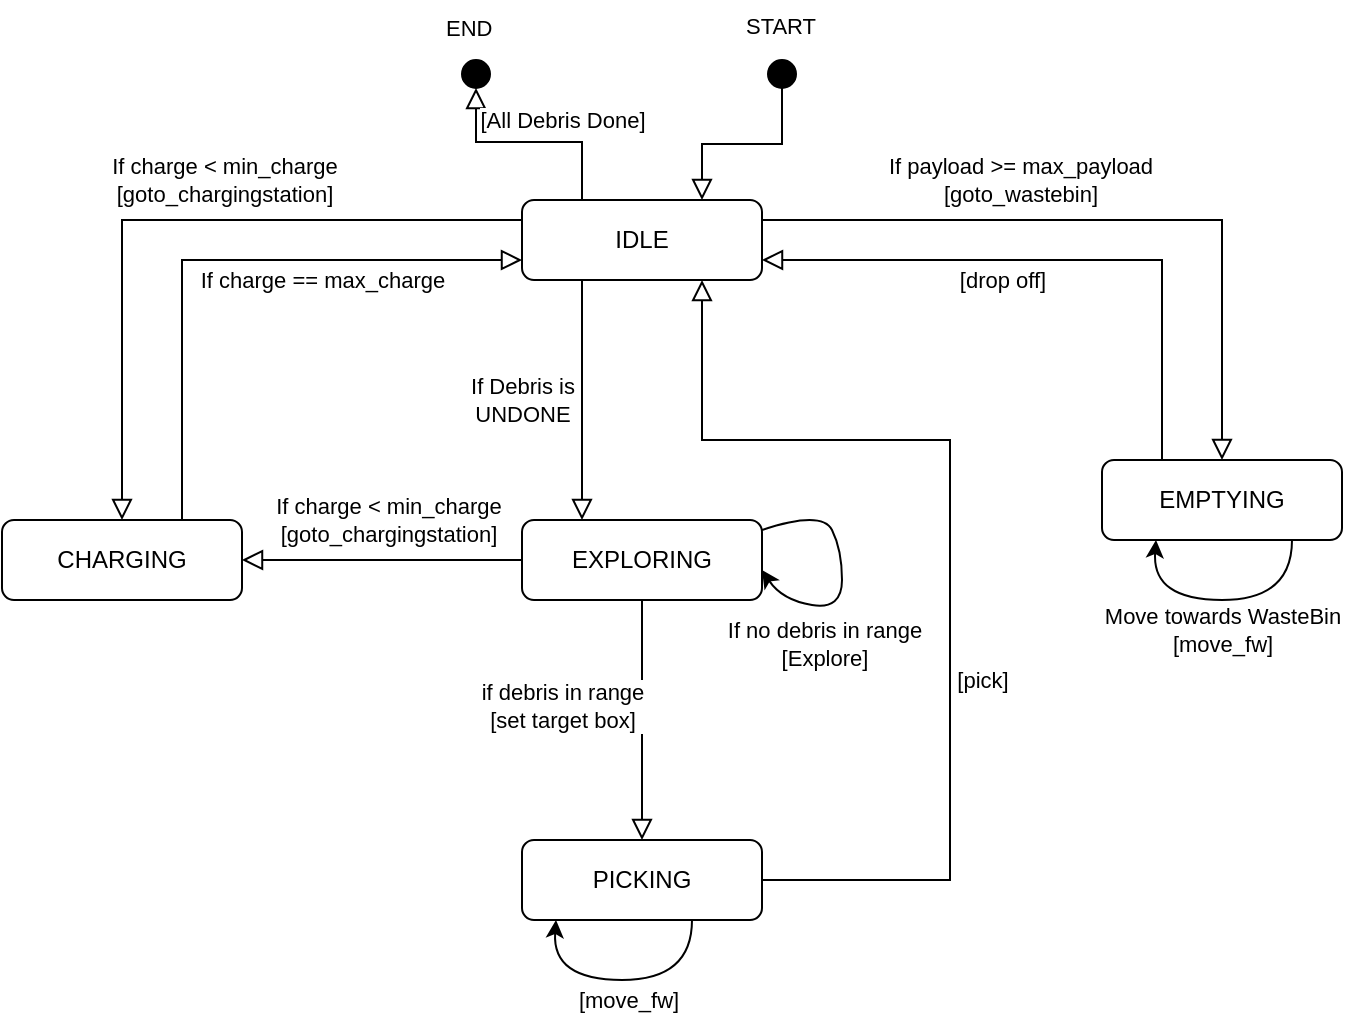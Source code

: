 <mxfile version="22.1.2" type="device">
  <diagram id="C5RBs43oDa-KdzZeNtuy" name="Page-1">
    <mxGraphModel dx="1465" dy="779" grid="1" gridSize="10" guides="1" tooltips="1" connect="1" arrows="1" fold="1" page="1" pageScale="1" pageWidth="827" pageHeight="1169" math="0" shadow="0">
      <root>
        <mxCell id="WIyWlLk6GJQsqaUBKTNV-0" />
        <mxCell id="WIyWlLk6GJQsqaUBKTNV-1" parent="WIyWlLk6GJQsqaUBKTNV-0" />
        <mxCell id="WIyWlLk6GJQsqaUBKTNV-2" value="" style="rounded=0;html=1;jettySize=auto;orthogonalLoop=1;fontSize=11;endArrow=block;endFill=0;endSize=8;strokeWidth=1;shadow=0;labelBackgroundColor=none;edgeStyle=orthogonalEdgeStyle;entryX=0.25;entryY=0;entryDx=0;entryDy=0;exitX=0.25;exitY=1;exitDx=0;exitDy=0;" parent="WIyWlLk6GJQsqaUBKTNV-1" source="WIyWlLk6GJQsqaUBKTNV-3" target="U9-B9P4qysD5KpSoakOl-0" edge="1">
          <mxGeometry relative="1" as="geometry">
            <mxPoint x="380" y="210" as="targetPoint" />
          </mxGeometry>
        </mxCell>
        <mxCell id="U9-B9P4qysD5KpSoakOl-43" value="If Debris is &lt;br&gt;UNDONE" style="edgeLabel;html=1;align=center;verticalAlign=middle;resizable=0;points=[];" vertex="1" connectable="0" parent="WIyWlLk6GJQsqaUBKTNV-2">
          <mxGeometry x="-0.098" relative="1" as="geometry">
            <mxPoint x="-30" y="6" as="offset" />
          </mxGeometry>
        </mxCell>
        <mxCell id="WIyWlLk6GJQsqaUBKTNV-3" value="IDLE" style="rounded=1;whiteSpace=wrap;html=1;fontSize=12;glass=0;strokeWidth=1;shadow=0;" parent="WIyWlLk6GJQsqaUBKTNV-1" vertex="1">
          <mxGeometry x="320" y="130" width="120" height="40" as="geometry" />
        </mxCell>
        <mxCell id="WIyWlLk6GJQsqaUBKTNV-7" value="EMPTYING" style="rounded=1;whiteSpace=wrap;html=1;fontSize=12;glass=0;strokeWidth=1;shadow=0;" parent="WIyWlLk6GJQsqaUBKTNV-1" vertex="1">
          <mxGeometry x="610" y="260" width="120" height="40" as="geometry" />
        </mxCell>
        <mxCell id="WIyWlLk6GJQsqaUBKTNV-11" value="CHARGING" style="rounded=1;whiteSpace=wrap;html=1;fontSize=12;glass=0;strokeWidth=1;shadow=0;" parent="WIyWlLk6GJQsqaUBKTNV-1" vertex="1">
          <mxGeometry x="60" y="290" width="120" height="40" as="geometry" />
        </mxCell>
        <mxCell id="WIyWlLk6GJQsqaUBKTNV-12" value="PICKING" style="rounded=1;whiteSpace=wrap;html=1;fontSize=12;glass=0;strokeWidth=1;shadow=0;" parent="WIyWlLk6GJQsqaUBKTNV-1" vertex="1">
          <mxGeometry x="320" y="450" width="120" height="40" as="geometry" />
        </mxCell>
        <mxCell id="wmYsLaeAZLfZt8CQI-y1-0" value="" style="ellipse;whiteSpace=wrap;html=1;aspect=fixed;fillColor=#000000;" parent="WIyWlLk6GJQsqaUBKTNV-1" vertex="1">
          <mxGeometry x="443" y="60" width="14" height="14" as="geometry" />
        </mxCell>
        <mxCell id="U9-B9P4qysD5KpSoakOl-0" value="EXPLORING" style="rounded=1;whiteSpace=wrap;html=1;fontSize=12;glass=0;strokeWidth=1;shadow=0;" vertex="1" parent="WIyWlLk6GJQsqaUBKTNV-1">
          <mxGeometry x="320" y="290" width="120" height="40" as="geometry" />
        </mxCell>
        <mxCell id="U9-B9P4qysD5KpSoakOl-2" value="" style="rounded=0;html=1;jettySize=auto;orthogonalLoop=1;fontSize=11;endArrow=block;endFill=0;endSize=8;strokeWidth=1;shadow=0;labelBackgroundColor=none;edgeStyle=orthogonalEdgeStyle;entryX=0.75;entryY=0;entryDx=0;entryDy=0;exitX=0.5;exitY=1;exitDx=0;exitDy=0;" edge="1" parent="WIyWlLk6GJQsqaUBKTNV-1" source="wmYsLaeAZLfZt8CQI-y1-0" target="WIyWlLk6GJQsqaUBKTNV-3">
          <mxGeometry relative="1" as="geometry">
            <mxPoint x="440" y="60" as="sourcePoint" />
            <mxPoint x="440" y="120" as="targetPoint" />
          </mxGeometry>
        </mxCell>
        <mxCell id="U9-B9P4qysD5KpSoakOl-3" value="" style="rounded=0;html=1;jettySize=auto;orthogonalLoop=1;fontSize=11;endArrow=block;endFill=0;endSize=8;strokeWidth=1;shadow=0;labelBackgroundColor=none;edgeStyle=orthogonalEdgeStyle;entryX=0.5;entryY=0;entryDx=0;entryDy=0;exitX=0.5;exitY=1;exitDx=0;exitDy=0;" edge="1" parent="WIyWlLk6GJQsqaUBKTNV-1" source="U9-B9P4qysD5KpSoakOl-0" target="WIyWlLk6GJQsqaUBKTNV-12">
          <mxGeometry relative="1" as="geometry">
            <mxPoint x="460" y="300" as="sourcePoint" />
            <mxPoint x="460" y="390" as="targetPoint" />
          </mxGeometry>
        </mxCell>
        <mxCell id="U9-B9P4qysD5KpSoakOl-24" value="if debris in range&lt;br&gt;[set target box]" style="edgeLabel;html=1;align=center;verticalAlign=middle;resizable=0;points=[];" vertex="1" connectable="0" parent="U9-B9P4qysD5KpSoakOl-3">
          <mxGeometry x="-0.115" y="-4" relative="1" as="geometry">
            <mxPoint x="-36" as="offset" />
          </mxGeometry>
        </mxCell>
        <mxCell id="U9-B9P4qysD5KpSoakOl-4" value="" style="rounded=0;html=1;jettySize=auto;orthogonalLoop=1;fontSize=11;endArrow=block;endFill=0;endSize=8;strokeWidth=1;shadow=0;labelBackgroundColor=none;edgeStyle=orthogonalEdgeStyle;entryX=0.5;entryY=0;entryDx=0;entryDy=0;exitX=1;exitY=0.25;exitDx=0;exitDy=0;" edge="1" parent="WIyWlLk6GJQsqaUBKTNV-1" source="WIyWlLk6GJQsqaUBKTNV-3" target="WIyWlLk6GJQsqaUBKTNV-7">
          <mxGeometry relative="1" as="geometry">
            <mxPoint x="620" y="140" as="sourcePoint" />
            <mxPoint x="620" y="196" as="targetPoint" />
          </mxGeometry>
        </mxCell>
        <mxCell id="U9-B9P4qysD5KpSoakOl-18" value="If payload &amp;gt;= max_payload&lt;br&gt;[goto_wastebin]" style="edgeLabel;html=1;align=center;verticalAlign=middle;resizable=0;points=[];" vertex="1" connectable="0" parent="U9-B9P4qysD5KpSoakOl-4">
          <mxGeometry x="-0.263" y="2" relative="1" as="geometry">
            <mxPoint y="-18" as="offset" />
          </mxGeometry>
        </mxCell>
        <mxCell id="U9-B9P4qysD5KpSoakOl-7" value="" style="rounded=0;html=1;jettySize=auto;orthogonalLoop=1;fontSize=11;endArrow=block;endFill=0;endSize=8;strokeWidth=1;shadow=0;labelBackgroundColor=none;edgeStyle=orthogonalEdgeStyle;entryX=0.5;entryY=0;entryDx=0;entryDy=0;exitX=0;exitY=0.25;exitDx=0;exitDy=0;" edge="1" parent="WIyWlLk6GJQsqaUBKTNV-1" source="WIyWlLk6GJQsqaUBKTNV-3" target="WIyWlLk6GJQsqaUBKTNV-11">
          <mxGeometry relative="1" as="geometry">
            <mxPoint x="260" y="130" as="sourcePoint" />
            <mxPoint x="290" y="250" as="targetPoint" />
          </mxGeometry>
        </mxCell>
        <mxCell id="U9-B9P4qysD5KpSoakOl-27" value="If charge &amp;lt; min_charge&lt;br&gt;[goto_chargingstation]" style="edgeLabel;html=1;align=center;verticalAlign=middle;resizable=0;points=[];" vertex="1" connectable="0" parent="U9-B9P4qysD5KpSoakOl-7">
          <mxGeometry x="-0.058" y="1" relative="1" as="geometry">
            <mxPoint x="16" y="-21" as="offset" />
          </mxGeometry>
        </mxCell>
        <mxCell id="U9-B9P4qysD5KpSoakOl-8" value="" style="rounded=0;html=1;jettySize=auto;orthogonalLoop=1;fontSize=11;endArrow=block;endFill=0;endSize=8;strokeWidth=1;shadow=0;labelBackgroundColor=none;edgeStyle=orthogonalEdgeStyle;entryX=1;entryY=0.75;entryDx=0;entryDy=0;exitX=0.25;exitY=0;exitDx=0;exitDy=0;" edge="1" parent="WIyWlLk6GJQsqaUBKTNV-1" source="WIyWlLk6GJQsqaUBKTNV-7" target="WIyWlLk6GJQsqaUBKTNV-3">
          <mxGeometry relative="1" as="geometry">
            <mxPoint x="590" y="180" as="sourcePoint" />
            <mxPoint x="780" y="300" as="targetPoint" />
          </mxGeometry>
        </mxCell>
        <mxCell id="U9-B9P4qysD5KpSoakOl-20" value="[drop off]" style="edgeLabel;html=1;align=center;verticalAlign=middle;resizable=0;points=[];" vertex="1" connectable="0" parent="U9-B9P4qysD5KpSoakOl-8">
          <mxGeometry x="0.26" y="2" relative="1" as="geometry">
            <mxPoint x="9" y="8" as="offset" />
          </mxGeometry>
        </mxCell>
        <mxCell id="U9-B9P4qysD5KpSoakOl-10" value="" style="rounded=0;html=1;jettySize=auto;orthogonalLoop=1;fontSize=11;endArrow=block;endFill=0;endSize=8;strokeWidth=1;shadow=0;labelBackgroundColor=none;edgeStyle=orthogonalEdgeStyle;entryX=1;entryY=0.5;entryDx=0;entryDy=0;exitX=0;exitY=0.5;exitDx=0;exitDy=0;" edge="1" parent="WIyWlLk6GJQsqaUBKTNV-1" source="U9-B9P4qysD5KpSoakOl-0" target="WIyWlLk6GJQsqaUBKTNV-11">
          <mxGeometry relative="1" as="geometry">
            <mxPoint x="80" y="380" as="sourcePoint" />
            <mxPoint x="270" y="500" as="targetPoint" />
            <Array as="points">
              <mxPoint x="270" y="310" />
              <mxPoint x="270" y="310" />
            </Array>
          </mxGeometry>
        </mxCell>
        <mxCell id="U9-B9P4qysD5KpSoakOl-31" value="If charge &amp;lt; min_charge&lt;br style=&quot;border-color: var(--border-color);&quot;&gt;[goto_chargingstation]" style="edgeLabel;html=1;align=center;verticalAlign=middle;resizable=0;points=[];" vertex="1" connectable="0" parent="U9-B9P4qysD5KpSoakOl-10">
          <mxGeometry x="-0.274" y="-3" relative="1" as="geometry">
            <mxPoint x="-16" y="-17" as="offset" />
          </mxGeometry>
        </mxCell>
        <mxCell id="U9-B9P4qysD5KpSoakOl-13" value="" style="rounded=0;html=1;jettySize=auto;orthogonalLoop=1;fontSize=11;endArrow=block;endFill=0;endSize=8;strokeWidth=1;shadow=0;labelBackgroundColor=none;edgeStyle=orthogonalEdgeStyle;entryX=0;entryY=0.75;entryDx=0;entryDy=0;exitX=0.75;exitY=0;exitDx=0;exitDy=0;" edge="1" parent="WIyWlLk6GJQsqaUBKTNV-1" source="WIyWlLk6GJQsqaUBKTNV-11" target="WIyWlLk6GJQsqaUBKTNV-3">
          <mxGeometry relative="1" as="geometry">
            <mxPoint x="300" y="360" as="sourcePoint" />
            <mxPoint x="110" y="480" as="targetPoint" />
          </mxGeometry>
        </mxCell>
        <mxCell id="U9-B9P4qysD5KpSoakOl-28" value="If charge == max_charge" style="edgeLabel;html=1;align=center;verticalAlign=middle;resizable=0;points=[];" vertex="1" connectable="0" parent="U9-B9P4qysD5KpSoakOl-13">
          <mxGeometry x="0.015" relative="1" as="geometry">
            <mxPoint x="48" y="10" as="offset" />
          </mxGeometry>
        </mxCell>
        <mxCell id="U9-B9P4qysD5KpSoakOl-15" value="" style="rounded=0;html=1;jettySize=auto;orthogonalLoop=1;fontSize=11;endArrow=block;endFill=0;endSize=8;strokeWidth=1;shadow=0;labelBackgroundColor=none;edgeStyle=orthogonalEdgeStyle;entryX=0.75;entryY=1;entryDx=0;entryDy=0;exitX=1;exitY=0.5;exitDx=0;exitDy=0;" edge="1" parent="WIyWlLk6GJQsqaUBKTNV-1" source="WIyWlLk6GJQsqaUBKTNV-12" target="WIyWlLk6GJQsqaUBKTNV-3">
          <mxGeometry relative="1" as="geometry">
            <mxPoint x="530" y="350" as="sourcePoint" />
            <mxPoint x="400" y="350" as="targetPoint" />
            <Array as="points">
              <mxPoint x="534" y="470" />
              <mxPoint x="534" y="250" />
              <mxPoint x="410" y="250" />
            </Array>
          </mxGeometry>
        </mxCell>
        <mxCell id="U9-B9P4qysD5KpSoakOl-26" value="[pick]" style="edgeLabel;html=1;align=center;verticalAlign=middle;resizable=0;points=[];" vertex="1" connectable="0" parent="U9-B9P4qysD5KpSoakOl-15">
          <mxGeometry x="-0.441" relative="1" as="geometry">
            <mxPoint x="16" y="-49" as="offset" />
          </mxGeometry>
        </mxCell>
        <mxCell id="U9-B9P4qysD5KpSoakOl-16" value="" style="curved=1;endArrow=classic;html=1;rounded=0;exitX=1;exitY=0.25;exitDx=0;exitDy=0;entryX=1;entryY=0.75;entryDx=0;entryDy=0;" edge="1" parent="WIyWlLk6GJQsqaUBKTNV-1">
          <mxGeometry width="50" height="50" relative="1" as="geometry">
            <mxPoint x="440" y="295" as="sourcePoint" />
            <mxPoint x="440" y="315" as="targetPoint" />
            <Array as="points">
              <mxPoint x="470" y="285" />
              <mxPoint x="480" y="305" />
              <mxPoint x="480" y="335" />
              <mxPoint x="450" y="330" />
            </Array>
          </mxGeometry>
        </mxCell>
        <mxCell id="U9-B9P4qysD5KpSoakOl-23" value="If no debris in range&lt;br&gt;[Explore]" style="edgeLabel;html=1;align=center;verticalAlign=middle;resizable=0;points=[];" vertex="1" connectable="0" parent="U9-B9P4qysD5KpSoakOl-16">
          <mxGeometry x="-0.434" y="-5" relative="1" as="geometry">
            <mxPoint x="3" y="59" as="offset" />
          </mxGeometry>
        </mxCell>
        <mxCell id="U9-B9P4qysD5KpSoakOl-17" value="" style="curved=1;endArrow=classic;html=1;rounded=0;exitX=0.75;exitY=1;exitDx=0;exitDy=0;entryX=0.185;entryY=0.992;entryDx=0;entryDy=0;entryPerimeter=0;" edge="1" parent="WIyWlLk6GJQsqaUBKTNV-1">
          <mxGeometry width="50" height="50" relative="1" as="geometry">
            <mxPoint x="405" y="490" as="sourcePoint" />
            <mxPoint x="337" y="490" as="targetPoint" />
            <Array as="points">
              <mxPoint x="405" y="520" />
              <mxPoint x="335" y="520" />
            </Array>
          </mxGeometry>
        </mxCell>
        <mxCell id="U9-B9P4qysD5KpSoakOl-25" value="[move_fw]" style="edgeLabel;html=1;align=center;verticalAlign=middle;resizable=0;points=[];" vertex="1" connectable="0" parent="U9-B9P4qysD5KpSoakOl-17">
          <mxGeometry x="-0.169" y="-2" relative="1" as="geometry">
            <mxPoint x="-8" y="12" as="offset" />
          </mxGeometry>
        </mxCell>
        <mxCell id="U9-B9P4qysD5KpSoakOl-19" value="" style="curved=1;endArrow=classic;html=1;rounded=0;exitX=0.75;exitY=1;exitDx=0;exitDy=0;entryX=0.185;entryY=0.992;entryDx=0;entryDy=0;entryPerimeter=0;" edge="1" parent="WIyWlLk6GJQsqaUBKTNV-1">
          <mxGeometry width="50" height="50" relative="1" as="geometry">
            <mxPoint x="705" y="300" as="sourcePoint" />
            <mxPoint x="637" y="300" as="targetPoint" />
            <Array as="points">
              <mxPoint x="705" y="330" />
              <mxPoint x="635" y="330" />
            </Array>
          </mxGeometry>
        </mxCell>
        <mxCell id="U9-B9P4qysD5KpSoakOl-21" value="Move towards WasteBin&lt;br&gt;[move_fw]" style="edgeLabel;html=1;align=center;verticalAlign=middle;resizable=0;points=[];" vertex="1" connectable="0" parent="U9-B9P4qysD5KpSoakOl-19">
          <mxGeometry x="0.11" y="-2" relative="1" as="geometry">
            <mxPoint x="7" y="17" as="offset" />
          </mxGeometry>
        </mxCell>
        <mxCell id="U9-B9P4qysD5KpSoakOl-32" value="START" style="edgeLabel;html=1;align=center;verticalAlign=middle;resizable=0;points=[];" vertex="1" connectable="0" parent="WIyWlLk6GJQsqaUBKTNV-1">
          <mxGeometry x="450" y="40" as="geometry">
            <mxPoint x="-1" y="3" as="offset" />
          </mxGeometry>
        </mxCell>
        <mxCell id="U9-B9P4qysD5KpSoakOl-33" value="" style="ellipse;whiteSpace=wrap;html=1;aspect=fixed;fillColor=#000000;" vertex="1" parent="WIyWlLk6GJQsqaUBKTNV-1">
          <mxGeometry x="290" y="60" width="14" height="14" as="geometry" />
        </mxCell>
        <mxCell id="U9-B9P4qysD5KpSoakOl-34" value="" style="rounded=0;html=1;jettySize=auto;orthogonalLoop=1;fontSize=11;endArrow=block;endFill=0;endSize=8;strokeWidth=1;shadow=0;labelBackgroundColor=none;edgeStyle=orthogonalEdgeStyle;exitX=0.25;exitY=0;exitDx=0;exitDy=0;entryX=0.5;entryY=1;entryDx=0;entryDy=0;" edge="1" parent="WIyWlLk6GJQsqaUBKTNV-1" source="WIyWlLk6GJQsqaUBKTNV-3" target="U9-B9P4qysD5KpSoakOl-33">
          <mxGeometry relative="1" as="geometry">
            <mxPoint x="260" y="430" as="sourcePoint" />
            <mxPoint x="290" y="70" as="targetPoint" />
            <Array as="points">
              <mxPoint x="350" y="101" />
              <mxPoint x="297" y="101" />
            </Array>
          </mxGeometry>
        </mxCell>
        <mxCell id="U9-B9P4qysD5KpSoakOl-42" value="[All Debris Done]" style="edgeLabel;html=1;align=center;verticalAlign=middle;resizable=0;points=[];" vertex="1" connectable="0" parent="U9-B9P4qysD5KpSoakOl-34">
          <mxGeometry x="0.139" y="1" relative="1" as="geometry">
            <mxPoint x="23" y="-12" as="offset" />
          </mxGeometry>
        </mxCell>
        <mxCell id="U9-B9P4qysD5KpSoakOl-40" value="&lt;div style=&quot;text-align: center;&quot;&gt;&lt;span style=&quot;font-size: 11px; background-color: rgb(255, 255, 255);&quot;&gt;END&lt;/span&gt;&lt;/div&gt;" style="text;whiteSpace=wrap;html=1;" vertex="1" parent="WIyWlLk6GJQsqaUBKTNV-1">
          <mxGeometry x="280" y="30" width="40" height="20" as="geometry" />
        </mxCell>
      </root>
    </mxGraphModel>
  </diagram>
</mxfile>
